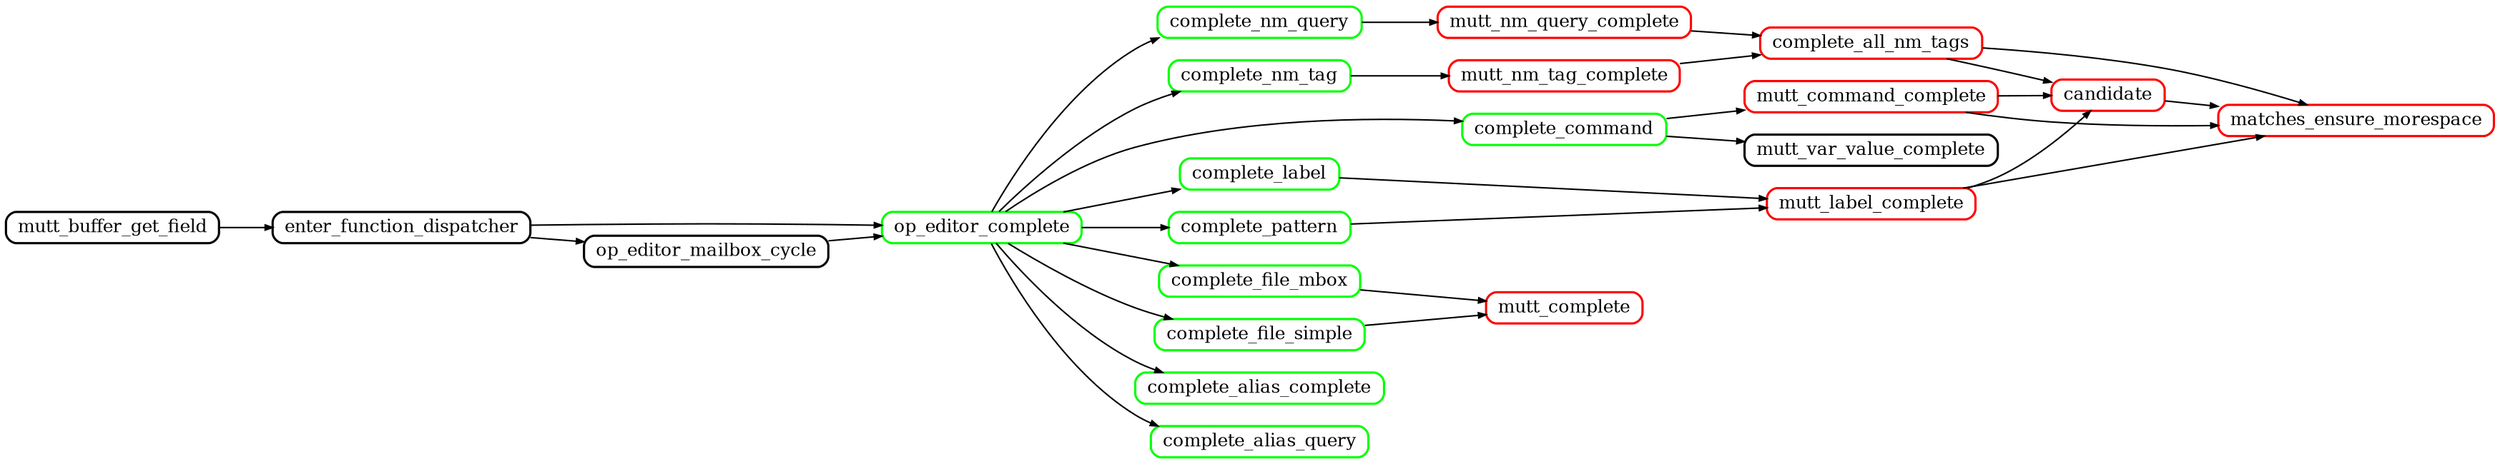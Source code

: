 digraph callgraph {
	// 2022-06-21 main
	// libenter, libcomplete
	graph [
		rankdir="LR"
		nodesep="0.2"
		ranksep="0.5"
		compound="true"
	]

	node [
		shape="Mrecord"
		fontsize="12"
		fillcolor="#ffffff"
		style="filled"
		height="0.2"
		penwidth="1.5"
		color="black"
	]

	edge [
		penwidth="1.0"
		arrowsize="0.5"
	]

	// Red: users of global variables
	node [ color="#ff0000" ]
	candidate
	complete_all_nm_tags
	matches_ensure_morespace
	mutt_command_complete
	mutt_complete
	mutt_label_complete
	mutt_nm_query_complete
	mutt_nm_tag_complete

	// Green: EnterWindowData
	node [ color="#00ff00" ]
	complete_file_simple
	complete_alias_complete
	complete_label
	complete_pattern
	complete_alias_query
	complete_command
	complete_file_mbox
	complete_nm_query
	complete_nm_tag
	op_editor_complete

	node [ color="#000000" ]
	candidate -> matches_ensure_morespace
	complete_all_nm_tags -> candidate
	complete_all_nm_tags -> matches_ensure_morespace
	complete_command -> mutt_command_complete
	complete_command -> mutt_var_value_complete
	complete_file_mbox -> mutt_complete
	complete_file_simple -> mutt_complete
	complete_label -> mutt_label_complete
	complete_nm_query -> mutt_nm_query_complete
	complete_nm_tag -> mutt_nm_tag_complete
	complete_pattern -> mutt_label_complete
	enter_function_dispatcher -> op_editor_complete
	enter_function_dispatcher -> op_editor_mailbox_cycle
	mutt_buffer_get_field -> enter_function_dispatcher
	mutt_command_complete -> candidate
	mutt_command_complete -> matches_ensure_morespace
	mutt_label_complete -> candidate
	mutt_label_complete -> matches_ensure_morespace
	mutt_nm_query_complete -> complete_all_nm_tags
	mutt_nm_tag_complete -> complete_all_nm_tags
	op_editor_complete -> complete_alias_complete
	op_editor_complete -> complete_alias_query
	op_editor_complete -> complete_command
	op_editor_complete -> complete_file_mbox
	op_editor_complete -> complete_file_simple
	op_editor_complete -> complete_label
	op_editor_complete -> complete_nm_query
	op_editor_complete -> complete_nm_tag
	op_editor_complete -> complete_pattern
	op_editor_mailbox_cycle -> op_editor_complete

	// enter_function_dispatcher -> op_editor_backspace
	// enter_function_dispatcher -> op_editor_backward_char
	// enter_function_dispatcher -> op_editor_backward_word
	// enter_function_dispatcher -> op_editor_bol
	// enter_function_dispatcher -> op_editor_capitalize_word
	// enter_function_dispatcher -> op_editor_delete_char
	// enter_function_dispatcher -> op_editor_eol
	// enter_function_dispatcher -> op_editor_forward_char
	// enter_function_dispatcher -> op_editor_forward_word
	// enter_function_dispatcher -> op_editor_kill_eol
	// enter_function_dispatcher -> op_editor_kill_eow
	// enter_function_dispatcher -> op_editor_kill_line
	// enter_function_dispatcher -> op_editor_kill_whole_line
	// enter_function_dispatcher -> op_editor_kill_word
	// enter_function_dispatcher -> op_editor_transpose_chars
	// enter_state_new -> enter_state_resize
	// mutt_buffer_get_field -> enter_state_free
	// mutt_buffer_get_field -> enter_state_new
	// mutt_buffer_get_field -> my_addwch
	// op_editor_backspace -> editor_backspace
	// op_editor_backspace -> editor_buffer_is_empty
	// op_editor_backward_char -> editor_backward_char
	// op_editor_backward_word -> editor_backward_word
	// op_editor_bol -> editor_bol
	// op_editor_capitalize_word -> editor_case_word
	// op_editor_delete_char -> editor_delete_char
	// op_editor_eol -> editor_eol
	// op_editor_forward_char -> editor_forward_char
	// op_editor_forward_word -> editor_forward_word
	// op_editor_kill_eol -> editor_kill_eol
	// op_editor_kill_eow -> editor_kill_eow
	// op_editor_kill_line -> editor_kill_line
	// op_editor_kill_whole_line -> editor_kill_whole_line
	// op_editor_kill_word -> editor_kill_word
	// op_editor_transpose_chars -> editor_transpose_chars

	// complete_alias_complete -> replace_part
	// complete_alias_query -> replace_part
	// complete_command -> replace_part
	// complete_file_mbox -> replace_part
	// complete_file_simple -> replace_part
	// complete_label -> replace_part
	// complete_nm_query -> replace_part
	// complete_nm_tag -> replace_part
	// complete_pattern -> replace_part
	// op_editor_history_down -> replace_part
	// op_editor_history_search -> replace_part
	// op_editor_history_up -> replace_part
	// mutt_buffer_get_field -> self_insert
	// op_editor_quote_char -> self_insert
	// enter_function_dispatcher -> op_editor_quote_char
	// enter_function_dispatcher -> op_editor_history_down
	// enter_function_dispatcher -> op_editor_history_search
	// enter_function_dispatcher -> op_editor_history_up

}

